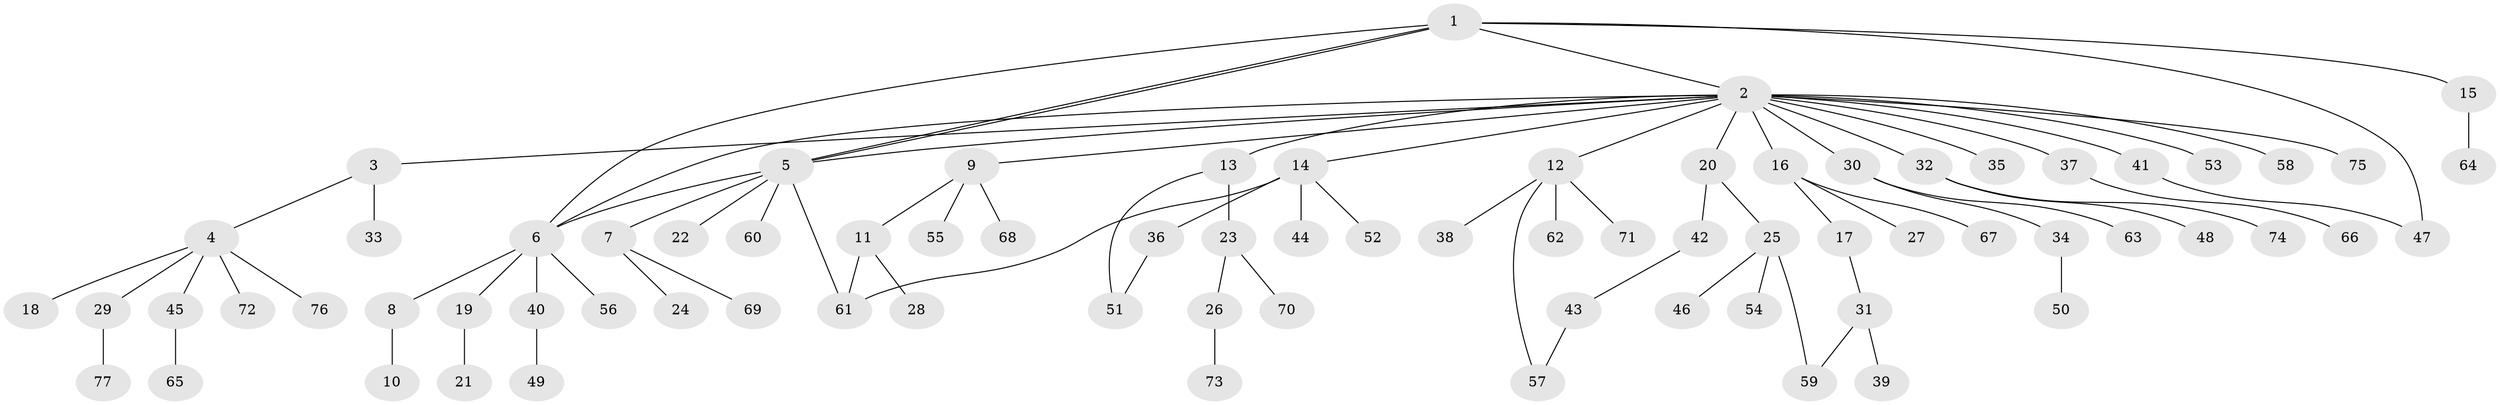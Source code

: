 // coarse degree distribution, {6: 0.037037037037037035, 19: 0.018518518518518517, 5: 0.018518518518518517, 7: 0.037037037037037035, 2: 0.25925925925925924, 3: 0.07407407407407407, 1: 0.5185185185185185, 4: 0.037037037037037035}
// Generated by graph-tools (version 1.1) at 2025/23/03/03/25 07:23:54]
// undirected, 77 vertices, 86 edges
graph export_dot {
graph [start="1"]
  node [color=gray90,style=filled];
  1;
  2;
  3;
  4;
  5;
  6;
  7;
  8;
  9;
  10;
  11;
  12;
  13;
  14;
  15;
  16;
  17;
  18;
  19;
  20;
  21;
  22;
  23;
  24;
  25;
  26;
  27;
  28;
  29;
  30;
  31;
  32;
  33;
  34;
  35;
  36;
  37;
  38;
  39;
  40;
  41;
  42;
  43;
  44;
  45;
  46;
  47;
  48;
  49;
  50;
  51;
  52;
  53;
  54;
  55;
  56;
  57;
  58;
  59;
  60;
  61;
  62;
  63;
  64;
  65;
  66;
  67;
  68;
  69;
  70;
  71;
  72;
  73;
  74;
  75;
  76;
  77;
  1 -- 2;
  1 -- 5;
  1 -- 5;
  1 -- 6;
  1 -- 15;
  1 -- 47;
  2 -- 3;
  2 -- 5;
  2 -- 6;
  2 -- 9;
  2 -- 12;
  2 -- 13;
  2 -- 14;
  2 -- 16;
  2 -- 20;
  2 -- 30;
  2 -- 32;
  2 -- 35;
  2 -- 37;
  2 -- 41;
  2 -- 53;
  2 -- 58;
  2 -- 75;
  3 -- 4;
  3 -- 33;
  4 -- 18;
  4 -- 29;
  4 -- 45;
  4 -- 72;
  4 -- 76;
  5 -- 6;
  5 -- 7;
  5 -- 22;
  5 -- 60;
  5 -- 61;
  6 -- 8;
  6 -- 19;
  6 -- 40;
  6 -- 56;
  7 -- 24;
  7 -- 69;
  8 -- 10;
  9 -- 11;
  9 -- 55;
  9 -- 68;
  11 -- 28;
  11 -- 61;
  12 -- 38;
  12 -- 57;
  12 -- 62;
  12 -- 71;
  13 -- 23;
  13 -- 51;
  14 -- 36;
  14 -- 44;
  14 -- 52;
  14 -- 61;
  15 -- 64;
  16 -- 17;
  16 -- 27;
  16 -- 67;
  17 -- 31;
  19 -- 21;
  20 -- 25;
  20 -- 42;
  23 -- 26;
  23 -- 70;
  25 -- 46;
  25 -- 54;
  25 -- 59;
  26 -- 73;
  29 -- 77;
  30 -- 34;
  30 -- 63;
  31 -- 39;
  31 -- 59;
  32 -- 48;
  32 -- 74;
  34 -- 50;
  36 -- 51;
  37 -- 66;
  40 -- 49;
  41 -- 47;
  42 -- 43;
  43 -- 57;
  45 -- 65;
}
